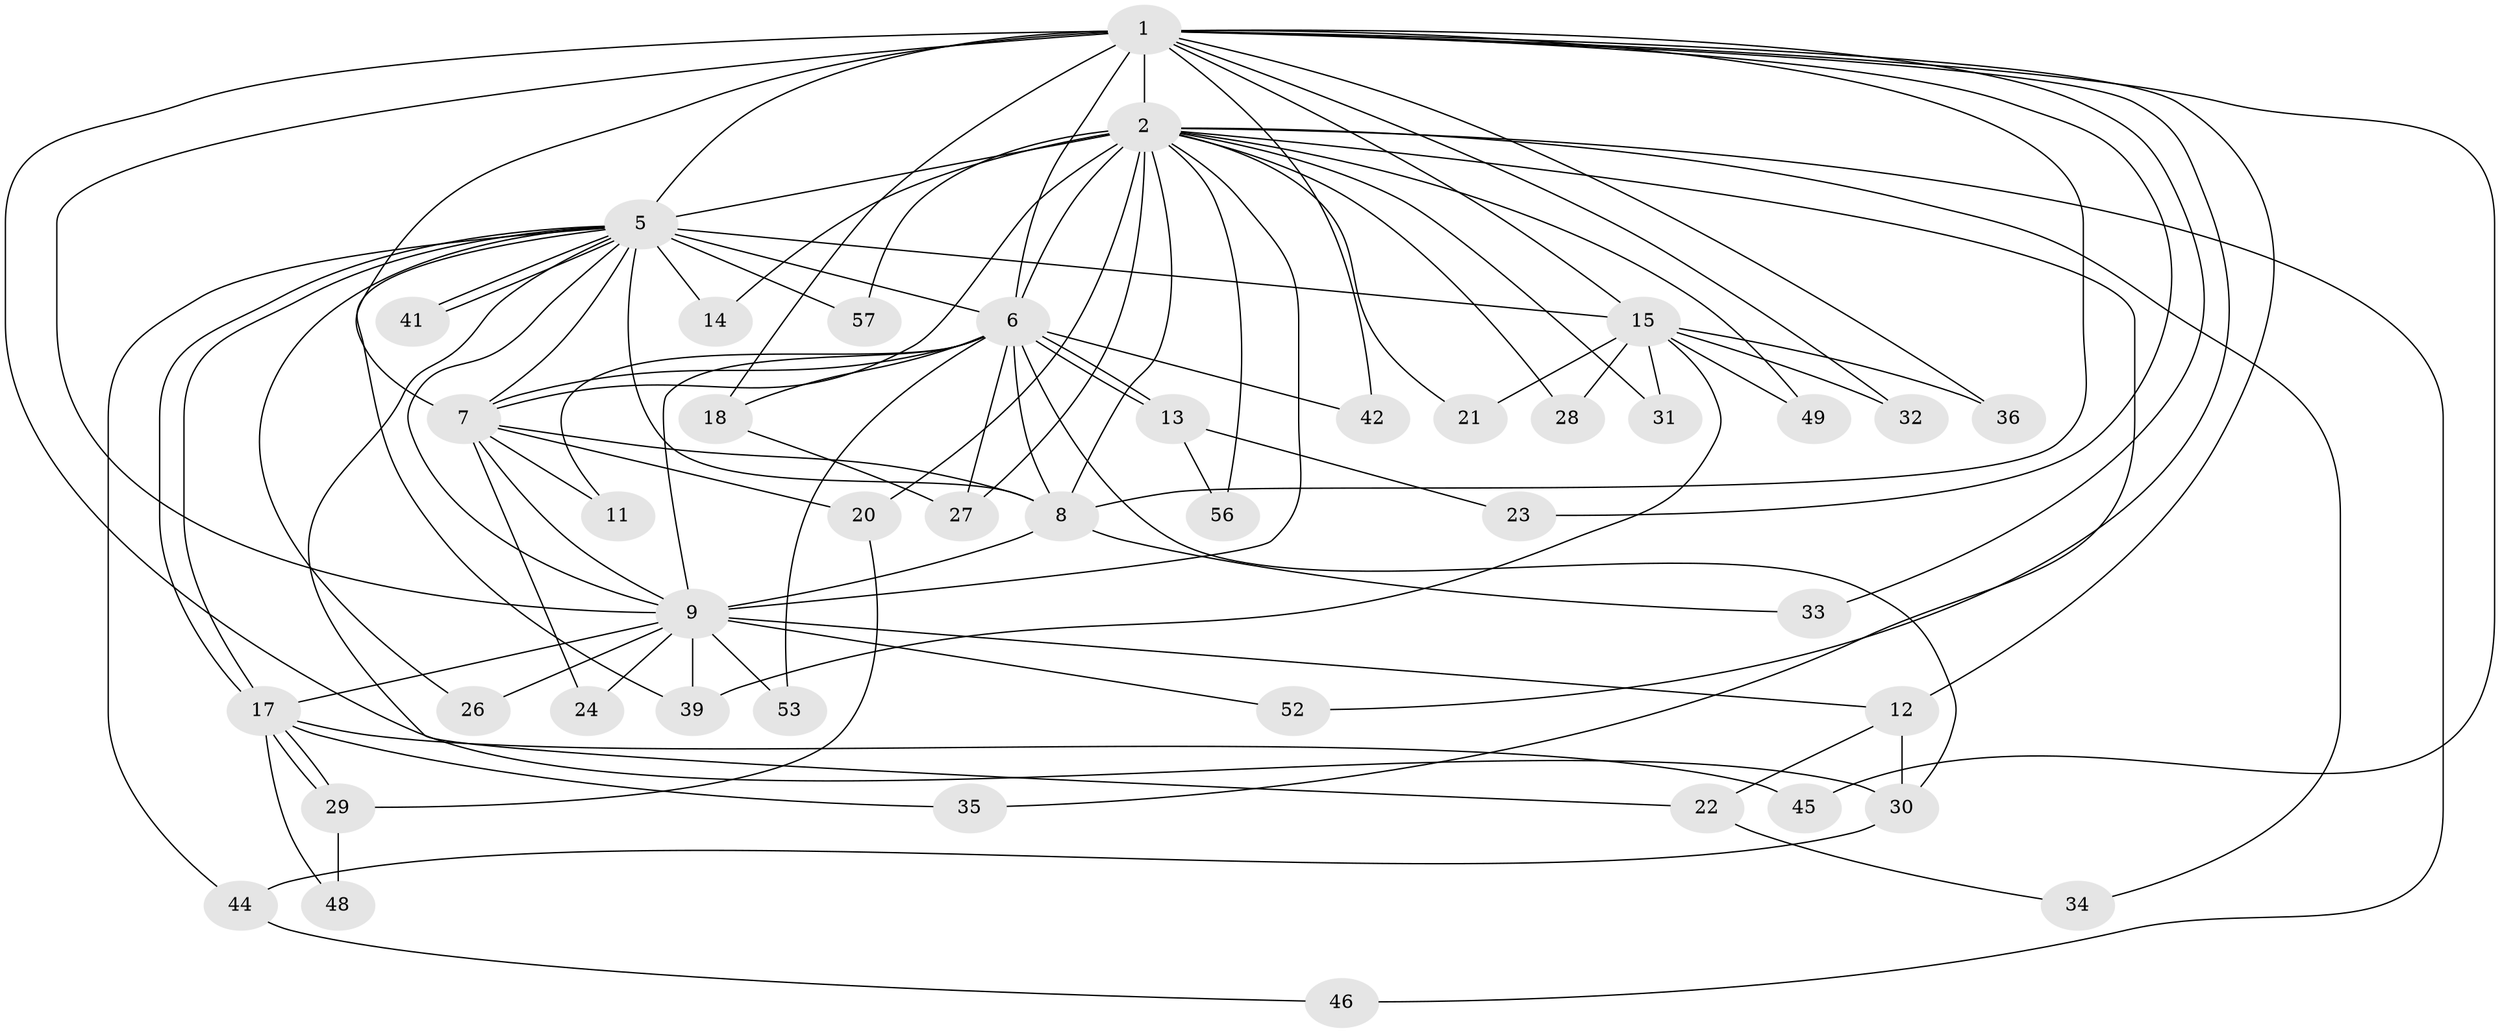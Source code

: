 // original degree distribution, {13: 0.08771929824561403, 16: 0.03508771929824561, 19: 0.017543859649122806, 23: 0.017543859649122806, 12: 0.017543859649122806, 2: 0.5087719298245614, 4: 0.07017543859649122, 3: 0.21052631578947367, 9: 0.017543859649122806, 8: 0.017543859649122806}
// Generated by graph-tools (version 1.1) at 2025/11/02/27/25 16:11:05]
// undirected, 42 vertices, 96 edges
graph export_dot {
graph [start="1"]
  node [color=gray90,style=filled];
  1 [super="+3"];
  2 [super="+4"];
  5 [super="+37"];
  6 [super="+10"];
  7 [super="+54"];
  8 [super="+40"];
  9 [super="+19"];
  11;
  12;
  13;
  14;
  15 [super="+16"];
  17 [super="+25"];
  18;
  20;
  21;
  22;
  23;
  24;
  26;
  27 [super="+38"];
  28;
  29 [super="+51"];
  30 [super="+43"];
  31;
  32;
  33 [super="+47"];
  34;
  35;
  36;
  39 [super="+50"];
  41;
  42;
  44;
  45;
  46;
  48;
  49 [super="+55"];
  52;
  53;
  56;
  57;
  1 -- 2 [weight=4];
  1 -- 5 [weight=2];
  1 -- 6 [weight=4];
  1 -- 7 [weight=2];
  1 -- 8 [weight=2];
  1 -- 9 [weight=2];
  1 -- 15;
  1 -- 18;
  1 -- 36;
  1 -- 52;
  1 -- 12;
  1 -- 23;
  1 -- 32;
  1 -- 33;
  1 -- 42;
  1 -- 45;
  1 -- 30;
  2 -- 5 [weight=2];
  2 -- 6 [weight=4];
  2 -- 7 [weight=3];
  2 -- 8 [weight=2];
  2 -- 9 [weight=2];
  2 -- 14;
  2 -- 20;
  2 -- 35;
  2 -- 46;
  2 -- 21;
  2 -- 28;
  2 -- 31;
  2 -- 34;
  2 -- 49 [weight=2];
  2 -- 56;
  2 -- 57;
  2 -- 27;
  5 -- 6 [weight=2];
  5 -- 7;
  5 -- 8 [weight=2];
  5 -- 9;
  5 -- 14;
  5 -- 15 [weight=2];
  5 -- 17 [weight=2];
  5 -- 17;
  5 -- 22;
  5 -- 26;
  5 -- 39;
  5 -- 41;
  5 -- 41;
  5 -- 44;
  5 -- 57;
  6 -- 7 [weight=2];
  6 -- 8 [weight=2];
  6 -- 9 [weight=2];
  6 -- 13;
  6 -- 13;
  6 -- 18;
  6 -- 42;
  6 -- 11;
  6 -- 53;
  6 -- 27;
  6 -- 30;
  7 -- 8;
  7 -- 9;
  7 -- 11;
  7 -- 20;
  7 -- 24;
  8 -- 9;
  8 -- 33 [weight=2];
  9 -- 12;
  9 -- 24;
  9 -- 53;
  9 -- 26;
  9 -- 52;
  9 -- 17;
  9 -- 39;
  12 -- 22;
  12 -- 30;
  13 -- 23;
  13 -- 56;
  15 -- 32;
  15 -- 36;
  15 -- 39;
  15 -- 49;
  15 -- 21;
  15 -- 28;
  15 -- 31;
  17 -- 29;
  17 -- 29;
  17 -- 35;
  17 -- 45;
  17 -- 48;
  18 -- 27;
  20 -- 29;
  22 -- 34;
  29 -- 48;
  30 -- 44;
  44 -- 46;
}

